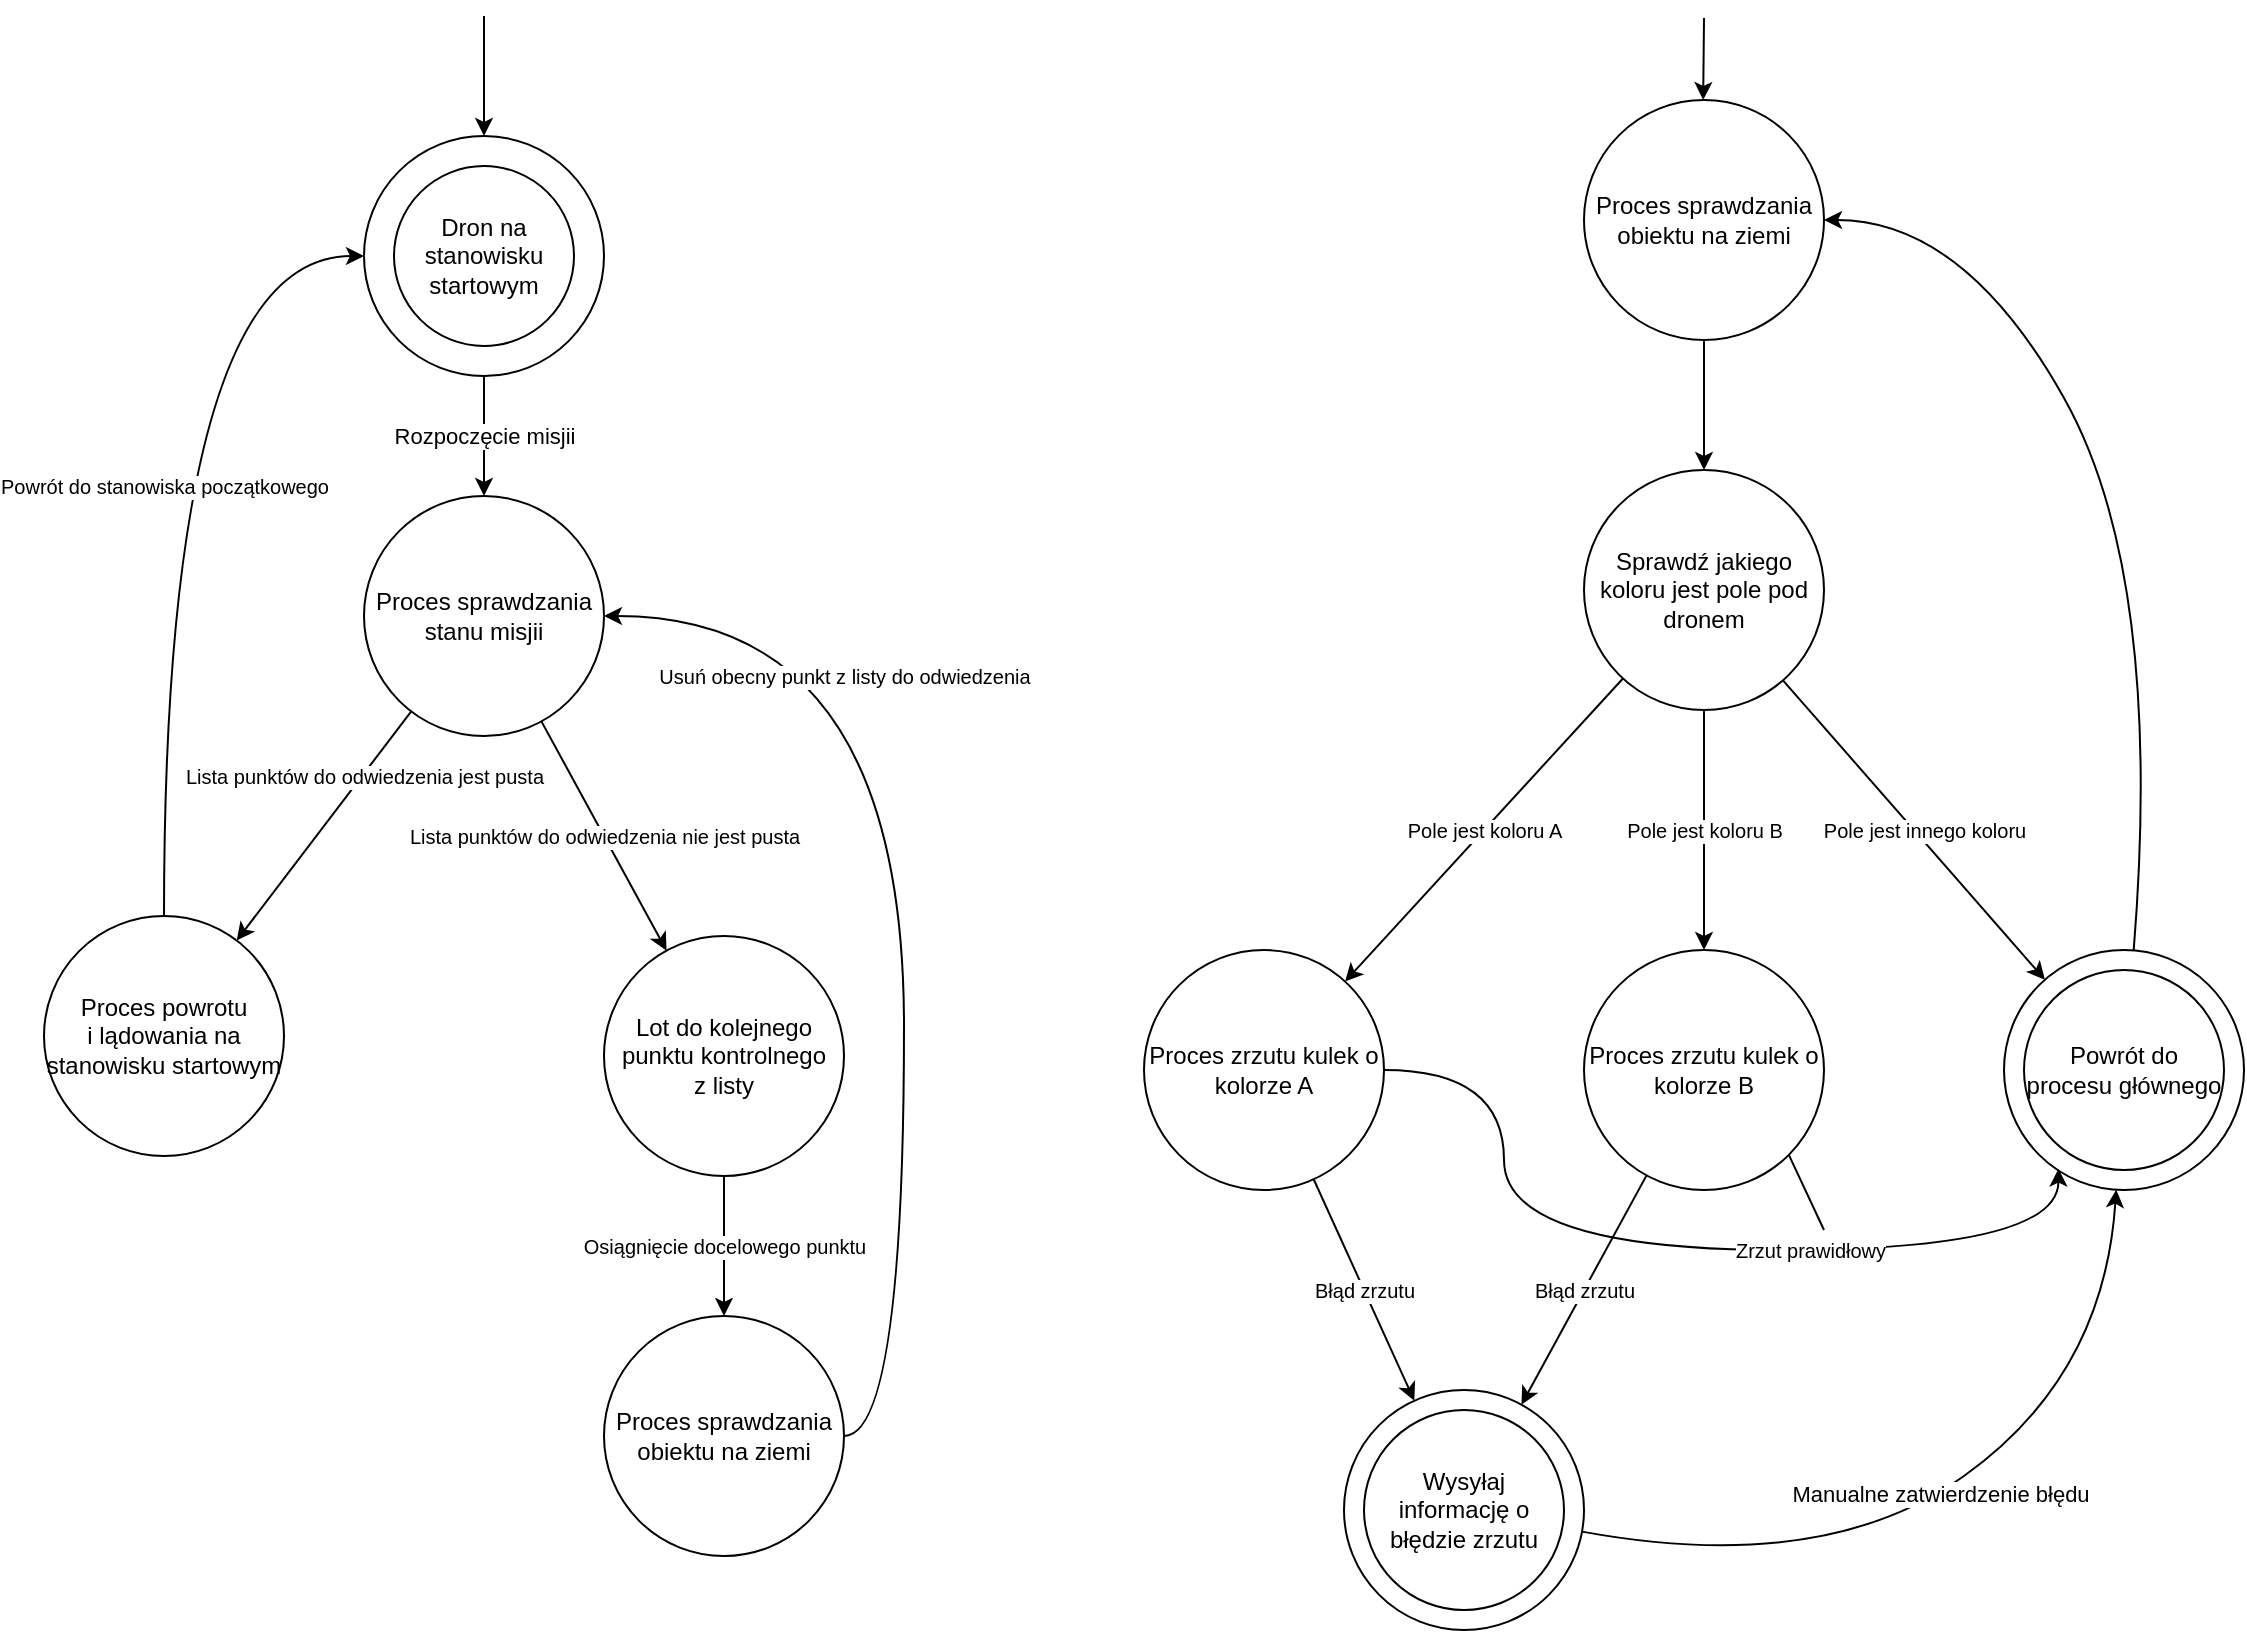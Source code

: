 <mxfile version="14.4.3" type="device"><diagram id="PnFMJJl6CMq1rzZmJXsm" name="Page-1"><mxGraphModel dx="1086" dy="936" grid="1" gridSize="10" guides="1" tooltips="1" connect="1" arrows="1" fold="1" page="1" pageScale="1" pageWidth="1169" pageHeight="827" math="0" shadow="0"><root><mxCell id="0"/><mxCell id="1" parent="0"/><mxCell id="Ml2NqEX5k8EfhGOjusvT-5" value="Rozpoczęcie misjii" style="edgeStyle=orthogonalEdgeStyle;rounded=0;orthogonalLoop=1;jettySize=auto;html=1;" parent="1" source="Ml2NqEX5k8EfhGOjusvT-1" target="Ml2NqEX5k8EfhGOjusvT-25" edge="1"><mxGeometry relative="1" as="geometry"><mxPoint x="250" y="250" as="targetPoint"/></mxGeometry></mxCell><mxCell id="Ml2NqEX5k8EfhGOjusvT-1" value="" style="ellipse;whiteSpace=wrap;html=1;aspect=fixed;" parent="1" vertex="1"><mxGeometry x="190" y="70" width="120" height="120" as="geometry"/></mxCell><mxCell id="Ml2NqEX5k8EfhGOjusvT-2" value="Dron na stanowisku startowym" style="ellipse;whiteSpace=wrap;html=1;aspect=fixed;" parent="1" vertex="1"><mxGeometry x="205" y="85" width="90" height="90" as="geometry"/></mxCell><mxCell id="Ml2NqEX5k8EfhGOjusvT-3" value="Lot do kolejnego punktu kontrolnego &lt;br&gt;z listy" style="ellipse;whiteSpace=wrap;html=1;aspect=fixed;" parent="1" vertex="1"><mxGeometry x="310" y="470" width="120" height="120" as="geometry"/></mxCell><mxCell id="Ml2NqEX5k8EfhGOjusvT-4" value="" style="endArrow=classic;html=1;entryX=0.5;entryY=0;entryDx=0;entryDy=0;" parent="1" target="Ml2NqEX5k8EfhGOjusvT-1" edge="1"><mxGeometry width="50" height="50" relative="1" as="geometry"><mxPoint x="250" y="10" as="sourcePoint"/><mxPoint x="240" y="50" as="targetPoint"/></mxGeometry></mxCell><mxCell id="Ml2NqEX5k8EfhGOjusvT-6" value="Proces powrotu &lt;br&gt;i lądowania na stanowisku startowym" style="ellipse;whiteSpace=wrap;html=1;aspect=fixed;" parent="1" vertex="1"><mxGeometry x="30" y="460" width="120" height="120" as="geometry"/></mxCell><mxCell id="Ml2NqEX5k8EfhGOjusvT-14" value="Osiągnięcie docelowego punktu" style="edgeStyle=orthogonalEdgeStyle;rounded=0;orthogonalLoop=1;jettySize=auto;html=1;fontSize=10;" parent="1" source="Ml2NqEX5k8EfhGOjusvT-3" target="Ml2NqEX5k8EfhGOjusvT-13" edge="1"><mxGeometry relative="1" as="geometry"><mxPoint x="370" y="775" as="sourcePoint"/></mxGeometry></mxCell><mxCell id="Ml2NqEX5k8EfhGOjusvT-11" value="Lista punktów do odwiedzenia jest pusta" style="endArrow=classic;html=1;labelBorderColor=none;fontSize=10;" parent="1" source="Ml2NqEX5k8EfhGOjusvT-25" target="Ml2NqEX5k8EfhGOjusvT-6" edge="1"><mxGeometry x="-0.445" y="1" width="50" height="50" relative="1" as="geometry"><mxPoint x="293.231" y="389.957" as="sourcePoint"/><mxPoint x="346.718" y="470.077" as="targetPoint"/><mxPoint as="offset"/></mxGeometry></mxCell><mxCell id="Ml2NqEX5k8EfhGOjusvT-12" value="Powrót do stanowiska początkowego" style="endArrow=classic;html=1;fontSize=10;entryX=0;entryY=0.5;entryDx=0;entryDy=0;edgeStyle=orthogonalEdgeStyle;curved=1;exitX=0.5;exitY=0;exitDx=0;exitDy=0;" parent="1" source="Ml2NqEX5k8EfhGOjusvT-6" target="Ml2NqEX5k8EfhGOjusvT-1" edge="1"><mxGeometry width="50" height="50" relative="1" as="geometry"><mxPoint x="-100" y="260" as="sourcePoint"/><mxPoint x="-50" y="210" as="targetPoint"/></mxGeometry></mxCell><mxCell id="Ml2NqEX5k8EfhGOjusvT-30" value="Usuń obecny punkt z listy do odwiedzenia" style="edgeStyle=orthogonalEdgeStyle;rounded=0;orthogonalLoop=1;jettySize=auto;html=1;fontSize=10;curved=1;entryX=1;entryY=0.5;entryDx=0;entryDy=0;" parent="1" source="Ml2NqEX5k8EfhGOjusvT-13" target="Ml2NqEX5k8EfhGOjusvT-25" edge="1"><mxGeometry x="0.593" y="30" relative="1" as="geometry"><Array as="points"><mxPoint x="460" y="720"/><mxPoint x="460" y="310"/></Array><mxPoint as="offset"/></mxGeometry></mxCell><mxCell id="Ml2NqEX5k8EfhGOjusvT-13" value="Proces sprawdzania obiektu na ziemi" style="ellipse;whiteSpace=wrap;html=1;aspect=fixed;" parent="1" vertex="1"><mxGeometry x="310" y="660" width="120" height="120" as="geometry"/></mxCell><mxCell id="Ml2NqEX5k8EfhGOjusvT-18" style="edgeStyle=orthogonalEdgeStyle;rounded=0;orthogonalLoop=1;jettySize=auto;html=1;fontSize=10;" parent="1" source="Ml2NqEX5k8EfhGOjusvT-15" target="Ml2NqEX5k8EfhGOjusvT-17" edge="1"><mxGeometry relative="1" as="geometry"/></mxCell><mxCell id="Ml2NqEX5k8EfhGOjusvT-15" value="Proces sprawdzania obiektu na ziemi" style="ellipse;whiteSpace=wrap;html=1;aspect=fixed;" parent="1" vertex="1"><mxGeometry x="800" y="52" width="120" height="120" as="geometry"/></mxCell><mxCell id="Ml2NqEX5k8EfhGOjusvT-16" value="" style="endArrow=classic;html=1;entryX=0.5;entryY=0;entryDx=0;entryDy=0;" parent="1" edge="1"><mxGeometry width="50" height="50" relative="1" as="geometry"><mxPoint x="860" y="11" as="sourcePoint"/><mxPoint x="859.58" y="52" as="targetPoint"/></mxGeometry></mxCell><mxCell id="Ml2NqEX5k8EfhGOjusvT-17" value="Sprawdź jakiego koloru jest pole pod dronem" style="ellipse;whiteSpace=wrap;html=1;aspect=fixed;" parent="1" vertex="1"><mxGeometry x="800" y="237" width="120" height="120" as="geometry"/></mxCell><mxCell id="Ml2NqEX5k8EfhGOjusvT-19" value="Proces zrzutu kulek o kolorze A" style="ellipse;whiteSpace=wrap;html=1;aspect=fixed;" parent="1" vertex="1"><mxGeometry x="580" y="477" width="120" height="120" as="geometry"/></mxCell><mxCell id="Ml2NqEX5k8EfhGOjusvT-20" value="Proces zrzutu kulek o kolorze B" style="ellipse;whiteSpace=wrap;html=1;aspect=fixed;" parent="1" vertex="1"><mxGeometry x="800" y="477" width="120" height="120" as="geometry"/></mxCell><mxCell id="Ml2NqEX5k8EfhGOjusvT-21" value="Pole jest koloru B" style="endArrow=classic;html=1;fontSize=10;" parent="1" source="Ml2NqEX5k8EfhGOjusvT-17" target="Ml2NqEX5k8EfhGOjusvT-20" edge="1"><mxGeometry width="50" height="50" relative="1" as="geometry"><mxPoint x="888.599" y="356.996" as="sourcePoint"/><mxPoint x="870" y="391.06" as="targetPoint"/></mxGeometry></mxCell><mxCell id="Ml2NqEX5k8EfhGOjusvT-22" value="Pole jest koloru A" style="endArrow=classic;html=1;labelBorderColor=none;fontSize=10;" parent="1" source="Ml2NqEX5k8EfhGOjusvT-17" target="Ml2NqEX5k8EfhGOjusvT-19" edge="1"><mxGeometry width="50" height="50" relative="1" as="geometry"><mxPoint x="811.401" y="356.996" as="sourcePoint"/><mxPoint x="946.718" y="451.137" as="targetPoint"/><mxPoint as="offset"/></mxGeometry></mxCell><mxCell id="Ml2NqEX5k8EfhGOjusvT-24" value="Pole jest innego koloru" style="endArrow=classic;html=1;labelBorderColor=none;fontSize=10;" parent="1" source="Ml2NqEX5k8EfhGOjusvT-17" target="Ml2NqEX5k8EfhGOjusvT-27" edge="1"><mxGeometry x="0.033" y="4" width="50" height="50" relative="1" as="geometry"><mxPoint x="1269.405" y="341.182" as="sourcePoint"/><mxPoint x="1396.718" y="451.137" as="targetPoint"/><mxPoint as="offset"/></mxGeometry></mxCell><mxCell id="Ml2NqEX5k8EfhGOjusvT-25" value="Proces sprawdzania stanu misjii" style="ellipse;whiteSpace=wrap;html=1;aspect=fixed;" parent="1" vertex="1"><mxGeometry x="190" y="250" width="120" height="120" as="geometry"/></mxCell><mxCell id="Ml2NqEX5k8EfhGOjusvT-26" value="Lista punktów do odwiedzenia nie jest pusta" style="endArrow=classic;html=1;fontSize=10;" parent="1" source="Ml2NqEX5k8EfhGOjusvT-25" target="Ml2NqEX5k8EfhGOjusvT-3" edge="1"><mxGeometry width="50" height="50" relative="1" as="geometry"><mxPoint x="390" y="540" as="sourcePoint"/><mxPoint x="440" y="490" as="targetPoint"/></mxGeometry></mxCell><mxCell id="Ml2NqEX5k8EfhGOjusvT-27" value="" style="ellipse;whiteSpace=wrap;html=1;aspect=fixed;" parent="1" vertex="1"><mxGeometry x="1010" y="477" width="120" height="120" as="geometry"/></mxCell><mxCell id="Ml2NqEX5k8EfhGOjusvT-23" value="&lt;span&gt;Powrót do procesu głównego&lt;/span&gt;" style="ellipse;whiteSpace=wrap;html=1;aspect=fixed;" parent="1" vertex="1"><mxGeometry x="1020" y="487" width="100" height="100" as="geometry"/></mxCell><mxCell id="Ml2NqEX5k8EfhGOjusvT-32" value="" style="ellipse;whiteSpace=wrap;html=1;aspect=fixed;" parent="1" vertex="1"><mxGeometry x="680" y="697" width="120" height="120" as="geometry"/></mxCell><mxCell id="Ml2NqEX5k8EfhGOjusvT-33" value="Wysyłaj informację o błędzie zrzutu" style="ellipse;whiteSpace=wrap;html=1;aspect=fixed;" parent="1" vertex="1"><mxGeometry x="690" y="707" width="100" height="100" as="geometry"/></mxCell><mxCell id="Ml2NqEX5k8EfhGOjusvT-34" value="Zrzut prawidłowy" style="endArrow=classic;html=1;fontSize=10;entryX=0.227;entryY=0.911;entryDx=0;entryDy=0;exitX=1;exitY=0.5;exitDx=0;exitDy=0;edgeStyle=orthogonalEdgeStyle;curved=1;entryPerimeter=0;" parent="1" source="Ml2NqEX5k8EfhGOjusvT-19" target="Ml2NqEX5k8EfhGOjusvT-27" edge="1"><mxGeometry x="0.295" width="50" height="50" relative="1" as="geometry"><mxPoint x="750" y="607" as="sourcePoint"/><mxPoint x="800" y="557" as="targetPoint"/><Array as="points"><mxPoint x="760" y="537"/><mxPoint x="760" y="627"/><mxPoint x="1037" y="627"/></Array><mxPoint as="offset"/></mxGeometry></mxCell><mxCell id="Ml2NqEX5k8EfhGOjusvT-37" value="" style="endArrow=none;html=1;fontSize=10;exitX=1;exitY=1;exitDx=0;exitDy=0;" parent="1" source="Ml2NqEX5k8EfhGOjusvT-20" edge="1"><mxGeometry width="50" height="50" relative="1" as="geometry"><mxPoint x="760" y="757" as="sourcePoint"/><mxPoint x="920" y="617" as="targetPoint"/></mxGeometry></mxCell><mxCell id="Ml2NqEX5k8EfhGOjusvT-39" value="Błąd zrzutu" style="endArrow=classic;html=1;fontSize=10;" parent="1" source="Ml2NqEX5k8EfhGOjusvT-19" target="Ml2NqEX5k8EfhGOjusvT-32" edge="1"><mxGeometry width="50" height="50" relative="1" as="geometry"><mxPoint x="760" y="757" as="sourcePoint"/><mxPoint x="810" y="707" as="targetPoint"/></mxGeometry></mxCell><mxCell id="Ml2NqEX5k8EfhGOjusvT-40" value="Błąd zrzutu" style="endArrow=classic;html=1;fontSize=10;" parent="1" source="Ml2NqEX5k8EfhGOjusvT-20" target="Ml2NqEX5k8EfhGOjusvT-32" edge="1"><mxGeometry width="50" height="50" relative="1" as="geometry"><mxPoint x="650.0" y="607" as="sourcePoint"/><mxPoint x="750.0" y="767" as="targetPoint"/></mxGeometry></mxCell><mxCell id="YCuEFo_LjSVa4bvX2nQz-5" value="" style="curved=1;endArrow=classic;html=1;" edge="1" parent="1" source="Ml2NqEX5k8EfhGOjusvT-27" target="Ml2NqEX5k8EfhGOjusvT-15"><mxGeometry width="50" height="50" relative="1" as="geometry"><mxPoint x="720" y="380" as="sourcePoint"/><mxPoint x="770" y="330" as="targetPoint"/><Array as="points"><mxPoint x="1090" y="290"/><mxPoint x="990" y="112"/></Array></mxGeometry></mxCell><mxCell id="YCuEFo_LjSVa4bvX2nQz-6" value="Manualne zatwierdzenie błędu" style="curved=1;endArrow=classic;html=1;" edge="1" parent="1" source="Ml2NqEX5k8EfhGOjusvT-32" target="Ml2NqEX5k8EfhGOjusvT-27"><mxGeometry width="50" height="50" relative="1" as="geometry"><mxPoint x="590" y="500" as="sourcePoint"/><mxPoint x="640" y="450" as="targetPoint"/><Array as="points"><mxPoint x="920" y="790"/><mxPoint x="1060" y="690"/></Array></mxGeometry></mxCell></root></mxGraphModel></diagram></mxfile>